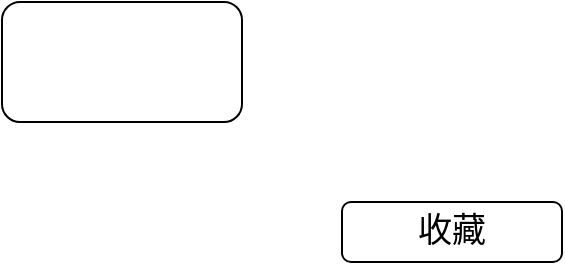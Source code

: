 <mxfile version="20.0.4" type="github">
  <diagram id="I-7aMervDpCRzibMrqu6" name="Page-1">
    <mxGraphModel dx="2000" dy="802" grid="1" gridSize="10" guides="1" tooltips="1" connect="1" arrows="1" fold="1" page="1" pageScale="1" pageWidth="827" pageHeight="1169" math="0" shadow="0">
      <root>
        <mxCell id="0" />
        <mxCell id="1" parent="0" />
        <mxCell id="bo93CN5UvNufkxbtQ8JJ-2" value="" style="rounded=1;whiteSpace=wrap;html=1;" vertex="1" parent="1">
          <mxGeometry x="70" y="150" width="120" height="60" as="geometry" />
        </mxCell>
        <mxCell id="bo93CN5UvNufkxbtQ8JJ-3" value="收藏" style="rounded=1;whiteSpace=wrap;html=1;fontSize=17;" vertex="1" parent="1">
          <mxGeometry x="240" y="250" width="110" height="30" as="geometry" />
        </mxCell>
      </root>
    </mxGraphModel>
  </diagram>
</mxfile>

